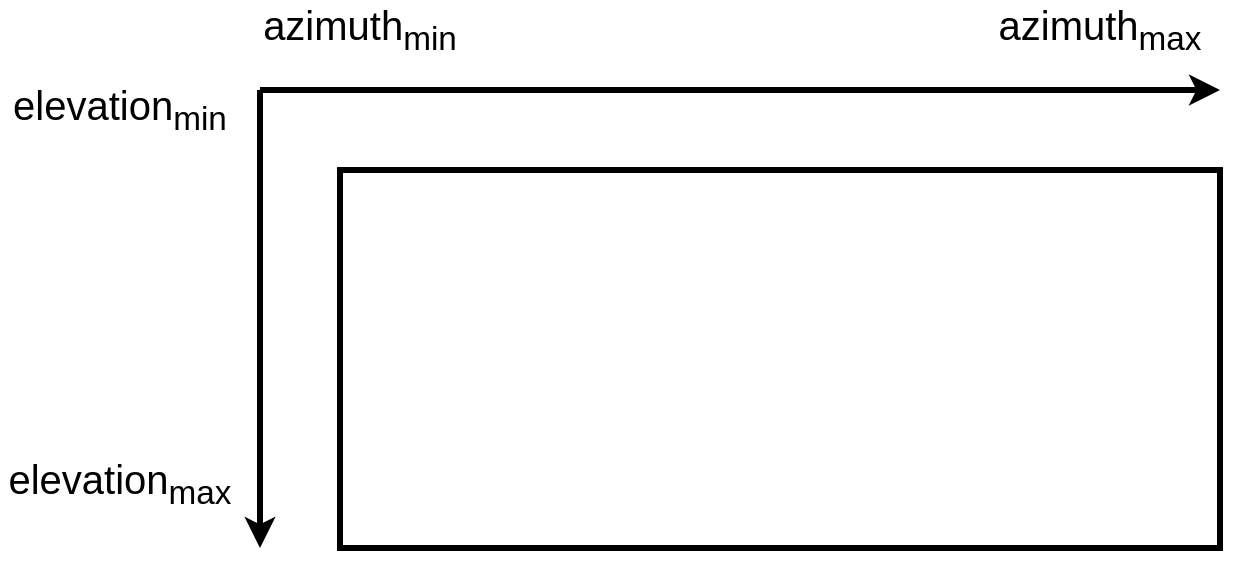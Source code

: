 <mxfile version="14.7.8" type="github">
  <diagram id="fYlAYvfaV4W_IAvT-kaj" name="Page-1">
    <mxGraphModel dx="1350" dy="774" grid="0" gridSize="10" guides="1" tooltips="1" connect="1" arrows="1" fold="1" page="1" pageScale="1" pageWidth="1169" pageHeight="827" math="0" shadow="0">
      <root>
        <mxCell id="0" />
        <mxCell id="1" parent="0" />
        <mxCell id="l-a7HleiP90DHIFPLPGO-1" value="" style="rounded=0;whiteSpace=wrap;html=1;strokeWidth=3;" parent="1" vertex="1">
          <mxGeometry x="400" y="240" width="440" height="189" as="geometry" />
        </mxCell>
        <mxCell id="l-a7HleiP90DHIFPLPGO-2" value="" style="endArrow=classic;html=1;strokeWidth=3;" parent="1" edge="1">
          <mxGeometry width="50" height="50" relative="1" as="geometry">
            <mxPoint x="360" y="200" as="sourcePoint" />
            <mxPoint x="360" y="429" as="targetPoint" />
          </mxGeometry>
        </mxCell>
        <mxCell id="l-a7HleiP90DHIFPLPGO-3" value="" style="endArrow=classic;html=1;strokeWidth=3;" parent="1" edge="1">
          <mxGeometry width="50" height="50" relative="1" as="geometry">
            <mxPoint x="360" y="200" as="sourcePoint" />
            <mxPoint x="840" y="200" as="targetPoint" />
          </mxGeometry>
        </mxCell>
        <mxCell id="l-a7HleiP90DHIFPLPGO-4" value="&lt;font style=&quot;font-size: 20px&quot;&gt;elevation&lt;sub&gt;min&lt;/sub&gt;&lt;/font&gt;" style="text;html=1;strokeColor=none;fillColor=none;align=center;verticalAlign=middle;whiteSpace=wrap;rounded=0;" parent="1" vertex="1">
          <mxGeometry x="230" y="200" width="120" height="20" as="geometry" />
        </mxCell>
        <mxCell id="l-a7HleiP90DHIFPLPGO-5" value="&lt;font style=&quot;font-size: 20px&quot;&gt;elevation&lt;sub&gt;max&lt;/sub&gt;&lt;/font&gt;" style="text;html=1;strokeColor=none;fillColor=none;align=center;verticalAlign=middle;whiteSpace=wrap;rounded=0;" parent="1" vertex="1">
          <mxGeometry x="230" y="387" width="120" height="20" as="geometry" />
        </mxCell>
        <mxCell id="l-a7HleiP90DHIFPLPGO-6" value="&lt;font style=&quot;font-size: 20px&quot;&gt;azimuth&lt;sub&gt;min&lt;/sub&gt;&lt;/font&gt;" style="text;html=1;strokeColor=none;fillColor=none;align=center;verticalAlign=middle;whiteSpace=wrap;rounded=0;" parent="1" vertex="1">
          <mxGeometry x="350" y="160" width="120" height="20" as="geometry" />
        </mxCell>
        <mxCell id="l-a7HleiP90DHIFPLPGO-7" value="&lt;font style=&quot;font-size: 20px&quot;&gt;azimuth&lt;sub&gt;max&lt;/sub&gt;&lt;/font&gt;" style="text;html=1;strokeColor=none;fillColor=none;align=center;verticalAlign=middle;whiteSpace=wrap;rounded=0;" parent="1" vertex="1">
          <mxGeometry x="720" y="160" width="120" height="20" as="geometry" />
        </mxCell>
      </root>
    </mxGraphModel>
  </diagram>
</mxfile>
